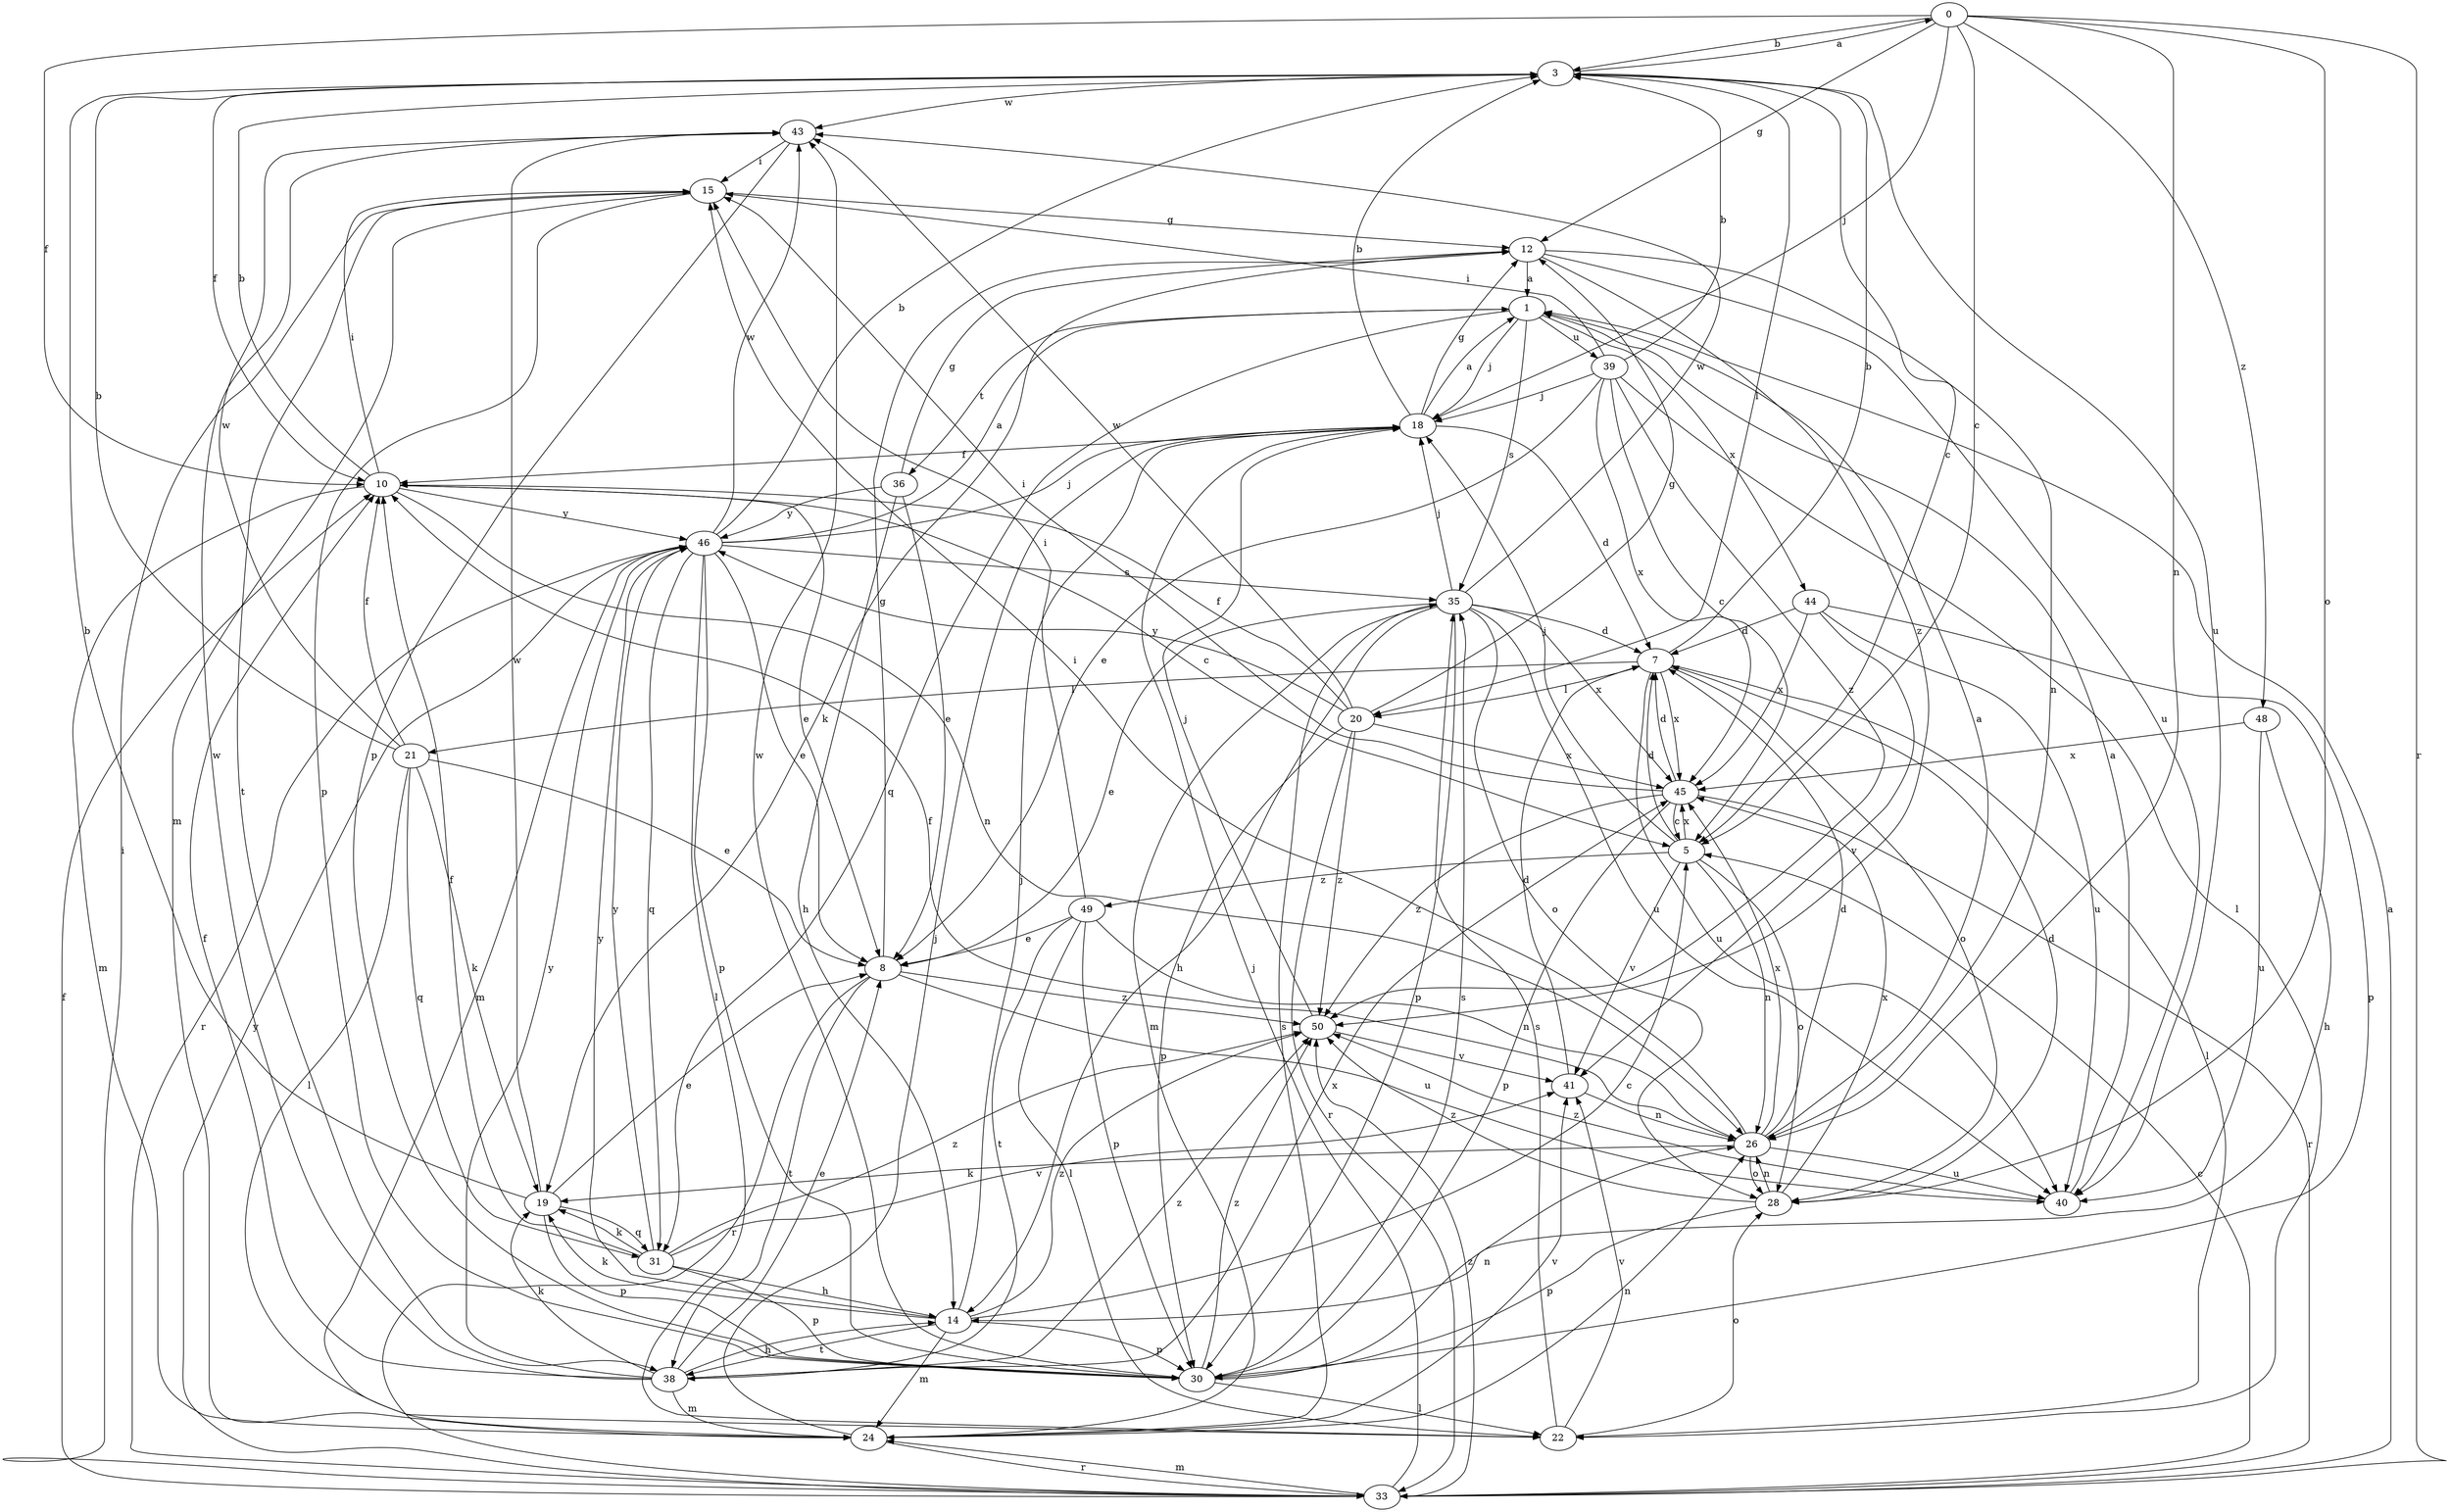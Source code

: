 strict digraph  {
0;
1;
3;
5;
7;
8;
10;
12;
14;
15;
18;
19;
20;
21;
22;
24;
26;
28;
30;
31;
33;
35;
36;
38;
39;
40;
41;
43;
44;
45;
46;
48;
49;
50;
0 -> 3  [label=b];
0 -> 5  [label=c];
0 -> 10  [label=f];
0 -> 12  [label=g];
0 -> 18  [label=j];
0 -> 26  [label=n];
0 -> 28  [label=o];
0 -> 33  [label=r];
0 -> 48  [label=z];
1 -> 18  [label=j];
1 -> 31  [label=q];
1 -> 35  [label=s];
1 -> 36  [label=t];
1 -> 39  [label=u];
1 -> 44  [label=x];
3 -> 0  [label=a];
3 -> 5  [label=c];
3 -> 10  [label=f];
3 -> 20  [label=l];
3 -> 40  [label=u];
3 -> 43  [label=w];
5 -> 7  [label=d];
5 -> 18  [label=j];
5 -> 26  [label=n];
5 -> 28  [label=o];
5 -> 41  [label=v];
5 -> 45  [label=x];
5 -> 49  [label=z];
7 -> 3  [label=b];
7 -> 20  [label=l];
7 -> 21  [label=l];
7 -> 22  [label=l];
7 -> 28  [label=o];
7 -> 40  [label=u];
7 -> 45  [label=x];
8 -> 12  [label=g];
8 -> 33  [label=r];
8 -> 38  [label=t];
8 -> 40  [label=u];
8 -> 50  [label=z];
10 -> 3  [label=b];
10 -> 5  [label=c];
10 -> 8  [label=e];
10 -> 15  [label=i];
10 -> 24  [label=m];
10 -> 26  [label=n];
10 -> 46  [label=y];
12 -> 1  [label=a];
12 -> 19  [label=k];
12 -> 26  [label=n];
12 -> 40  [label=u];
12 -> 50  [label=z];
14 -> 5  [label=c];
14 -> 18  [label=j];
14 -> 19  [label=k];
14 -> 24  [label=m];
14 -> 30  [label=p];
14 -> 38  [label=t];
14 -> 46  [label=y];
14 -> 50  [label=z];
15 -> 12  [label=g];
15 -> 24  [label=m];
15 -> 30  [label=p];
15 -> 38  [label=t];
18 -> 1  [label=a];
18 -> 3  [label=b];
18 -> 7  [label=d];
18 -> 10  [label=f];
18 -> 12  [label=g];
19 -> 3  [label=b];
19 -> 8  [label=e];
19 -> 30  [label=p];
19 -> 31  [label=q];
19 -> 43  [label=w];
20 -> 10  [label=f];
20 -> 12  [label=g];
20 -> 30  [label=p];
20 -> 33  [label=r];
20 -> 43  [label=w];
20 -> 45  [label=x];
20 -> 46  [label=y];
20 -> 50  [label=z];
21 -> 3  [label=b];
21 -> 8  [label=e];
21 -> 10  [label=f];
21 -> 19  [label=k];
21 -> 22  [label=l];
21 -> 31  [label=q];
21 -> 43  [label=w];
22 -> 28  [label=o];
22 -> 35  [label=s];
22 -> 41  [label=v];
24 -> 18  [label=j];
24 -> 26  [label=n];
24 -> 33  [label=r];
24 -> 35  [label=s];
24 -> 41  [label=v];
26 -> 1  [label=a];
26 -> 7  [label=d];
26 -> 10  [label=f];
26 -> 15  [label=i];
26 -> 19  [label=k];
26 -> 28  [label=o];
26 -> 40  [label=u];
26 -> 45  [label=x];
28 -> 7  [label=d];
28 -> 26  [label=n];
28 -> 30  [label=p];
28 -> 45  [label=x];
28 -> 50  [label=z];
30 -> 22  [label=l];
30 -> 26  [label=n];
30 -> 35  [label=s];
30 -> 43  [label=w];
30 -> 50  [label=z];
31 -> 10  [label=f];
31 -> 14  [label=h];
31 -> 19  [label=k];
31 -> 30  [label=p];
31 -> 41  [label=v];
31 -> 46  [label=y];
31 -> 50  [label=z];
33 -> 1  [label=a];
33 -> 5  [label=c];
33 -> 10  [label=f];
33 -> 15  [label=i];
33 -> 18  [label=j];
33 -> 24  [label=m];
33 -> 46  [label=y];
33 -> 50  [label=z];
35 -> 7  [label=d];
35 -> 8  [label=e];
35 -> 14  [label=h];
35 -> 18  [label=j];
35 -> 24  [label=m];
35 -> 28  [label=o];
35 -> 30  [label=p];
35 -> 40  [label=u];
35 -> 43  [label=w];
35 -> 45  [label=x];
36 -> 8  [label=e];
36 -> 12  [label=g];
36 -> 14  [label=h];
36 -> 46  [label=y];
38 -> 8  [label=e];
38 -> 10  [label=f];
38 -> 14  [label=h];
38 -> 19  [label=k];
38 -> 24  [label=m];
38 -> 43  [label=w];
38 -> 45  [label=x];
38 -> 46  [label=y];
38 -> 50  [label=z];
39 -> 3  [label=b];
39 -> 5  [label=c];
39 -> 8  [label=e];
39 -> 15  [label=i];
39 -> 18  [label=j];
39 -> 22  [label=l];
39 -> 45  [label=x];
39 -> 50  [label=z];
40 -> 1  [label=a];
40 -> 50  [label=z];
41 -> 7  [label=d];
41 -> 26  [label=n];
43 -> 15  [label=i];
43 -> 30  [label=p];
44 -> 7  [label=d];
44 -> 30  [label=p];
44 -> 40  [label=u];
44 -> 41  [label=v];
44 -> 45  [label=x];
45 -> 5  [label=c];
45 -> 7  [label=d];
45 -> 15  [label=i];
45 -> 30  [label=p];
45 -> 33  [label=r];
45 -> 50  [label=z];
46 -> 1  [label=a];
46 -> 3  [label=b];
46 -> 8  [label=e];
46 -> 18  [label=j];
46 -> 22  [label=l];
46 -> 24  [label=m];
46 -> 30  [label=p];
46 -> 31  [label=q];
46 -> 33  [label=r];
46 -> 35  [label=s];
46 -> 43  [label=w];
48 -> 14  [label=h];
48 -> 40  [label=u];
48 -> 45  [label=x];
49 -> 8  [label=e];
49 -> 15  [label=i];
49 -> 22  [label=l];
49 -> 26  [label=n];
49 -> 30  [label=p];
49 -> 38  [label=t];
50 -> 18  [label=j];
50 -> 41  [label=v];
}
